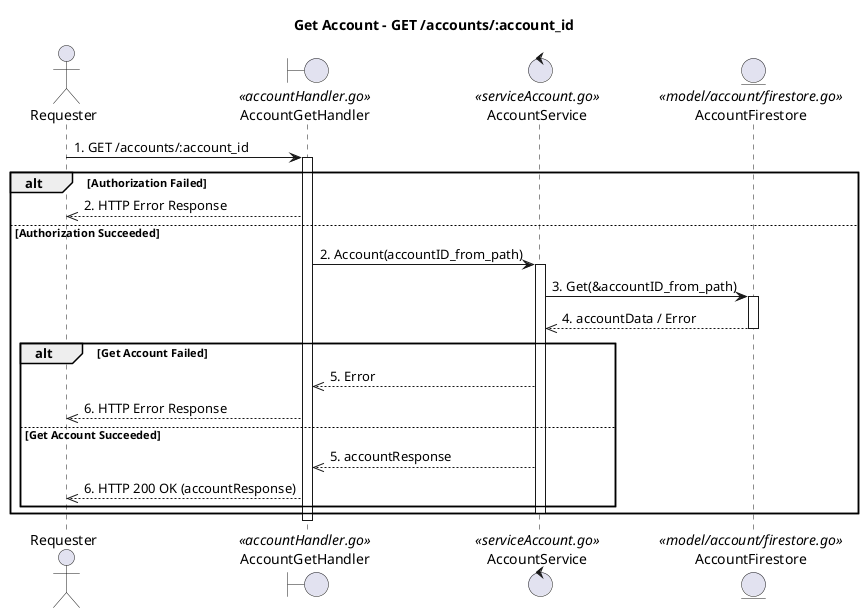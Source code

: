 @startuml
title Get Account - GET /accounts/:account_id

actor Requester
boundary AccountGetHandler <<accountHandler.go>>
control AccountService <<serviceAccount.go>>
entity AccountFirestore <<model/account/firestore.go>>

Requester -> AccountGetHandler : 1. GET /accounts/:account_id
activate AccountGetHandler

alt Authorization Failed
    AccountGetHandler -->> Requester : 2. HTTP Error Response
else Authorization Succeeded
    AccountGetHandler -> AccountService : 2. Account(accountID_from_path)
    activate AccountService
    AccountService -> AccountFirestore : 3. Get(&accountID_from_path)
    activate AccountFirestore
    AccountFirestore -->> AccountService : 4. accountData / Error
    deactivate AccountFirestore
    
    alt Get Account Failed
        AccountService -->> AccountGetHandler : 5. Error
        AccountGetHandler -->> Requester : 6. HTTP Error Response
    else Get Account Succeeded
        AccountService -->> AccountGetHandler : 5. accountResponse
        AccountGetHandler -->> Requester : 6. HTTP 200 OK (accountResponse)
    end
    deactivate AccountService
end
deactivate AccountGetHandler
@enduml